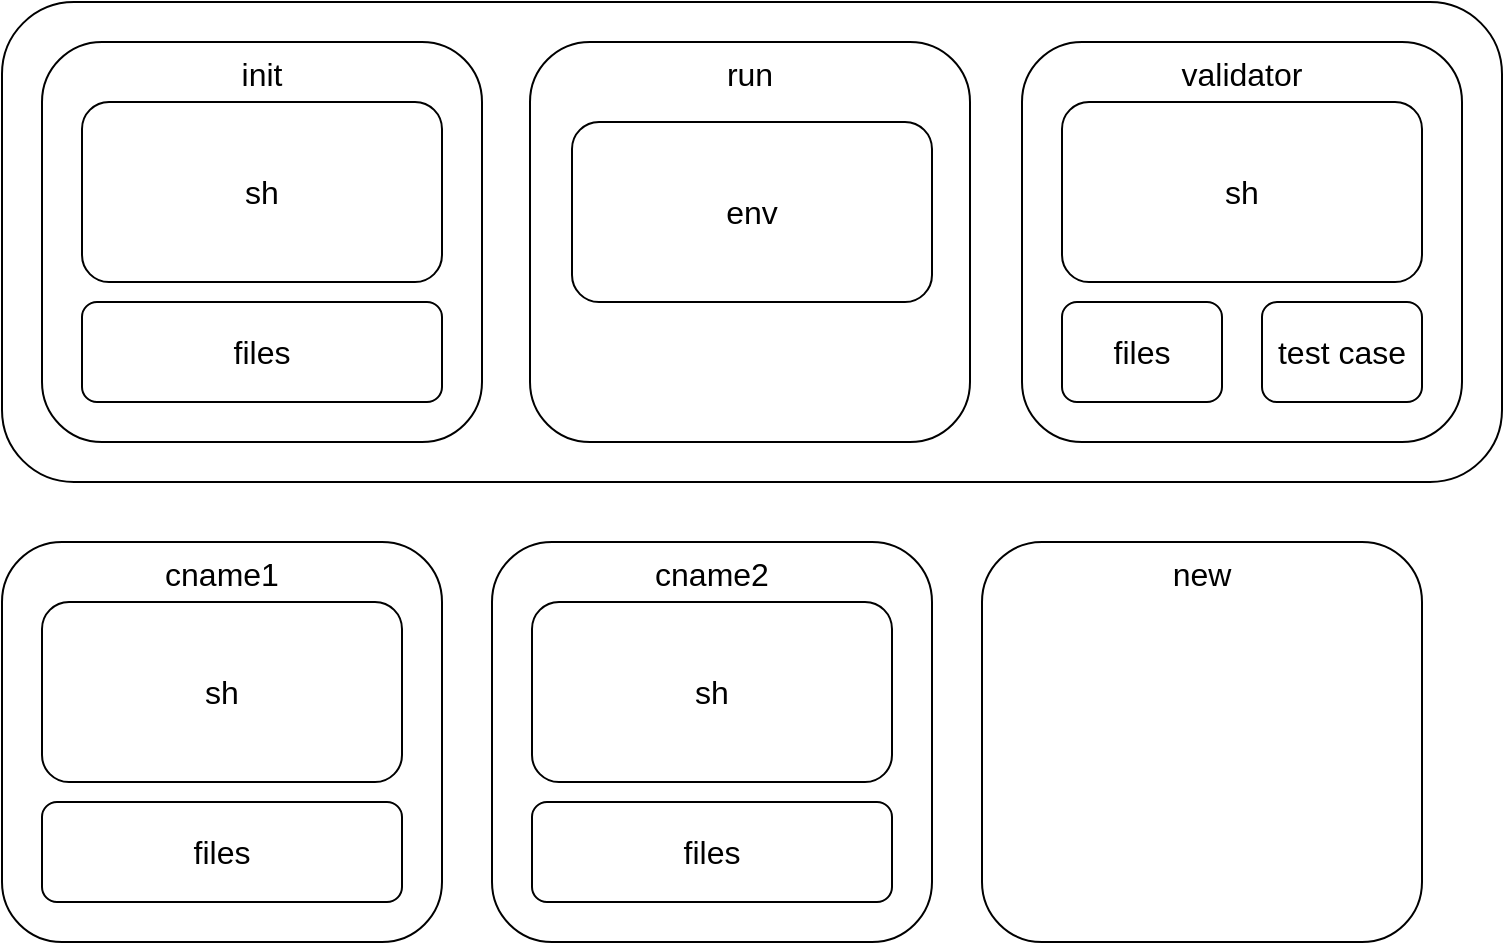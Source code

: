 <mxfile version="21.0.2" type="device"><diagram name="第 1 页" id="u9DuDPPKeSGqAane_1xv"><mxGraphModel dx="1434" dy="756" grid="1" gridSize="10" guides="1" tooltips="1" connect="1" arrows="1" fold="1" page="1" pageScale="1" pageWidth="1654" pageHeight="2336" math="0" shadow="0"><root><mxCell id="0"/><mxCell id="1" parent="0"/><mxCell id="l-kUROTxRxlwZkPiPFWG-1" value="" style="rounded=1;whiteSpace=wrap;html=1;fontSize=16;" parent="1" vertex="1"><mxGeometry x="40" y="30" width="750" height="240" as="geometry"/></mxCell><mxCell id="l-kUROTxRxlwZkPiPFWG-4" value="init" style="rounded=1;whiteSpace=wrap;html=1;fontSize=16;verticalAlign=top;" parent="1" vertex="1"><mxGeometry x="60" y="50" width="220" height="200" as="geometry"/></mxCell><mxCell id="l-kUROTxRxlwZkPiPFWG-5" value="run" style="rounded=1;whiteSpace=wrap;html=1;fontSize=16;verticalAlign=top;" parent="1" vertex="1"><mxGeometry x="304" y="50" width="220" height="200" as="geometry"/></mxCell><mxCell id="l-kUROTxRxlwZkPiPFWG-6" value="validator" style="rounded=1;whiteSpace=wrap;html=1;fontSize=16;verticalAlign=top;" parent="1" vertex="1"><mxGeometry x="550" y="50" width="220" height="200" as="geometry"/></mxCell><mxCell id="l-kUROTxRxlwZkPiPFWG-10" value="sh" style="rounded=1;whiteSpace=wrap;html=1;fontSize=16;" parent="1" vertex="1"><mxGeometry x="80" y="80" width="180" height="90" as="geometry"/></mxCell><mxCell id="l-kUROTxRxlwZkPiPFWG-11" value="files" style="rounded=1;whiteSpace=wrap;html=1;fontSize=16;" parent="1" vertex="1"><mxGeometry x="80" y="180" width="180" height="50" as="geometry"/></mxCell><mxCell id="l-kUROTxRxlwZkPiPFWG-12" value="env" style="rounded=1;whiteSpace=wrap;html=1;fontSize=16;" parent="1" vertex="1"><mxGeometry x="325" y="90" width="180" height="90" as="geometry"/></mxCell><mxCell id="l-kUROTxRxlwZkPiPFWG-13" value="sh" style="rounded=1;whiteSpace=wrap;html=1;fontSize=16;" parent="1" vertex="1"><mxGeometry x="570" y="80" width="180" height="90" as="geometry"/></mxCell><mxCell id="l-kUROTxRxlwZkPiPFWG-14" value="files" style="rounded=1;whiteSpace=wrap;html=1;fontSize=16;" parent="1" vertex="1"><mxGeometry x="570" y="180" width="80" height="50" as="geometry"/></mxCell><mxCell id="l-kUROTxRxlwZkPiPFWG-15" value="cname1" style="rounded=1;whiteSpace=wrap;html=1;fontSize=16;verticalAlign=top;" parent="1" vertex="1"><mxGeometry x="40" y="300" width="220" height="200" as="geometry"/></mxCell><mxCell id="l-kUROTxRxlwZkPiPFWG-16" value="sh" style="rounded=1;whiteSpace=wrap;html=1;fontSize=16;" parent="1" vertex="1"><mxGeometry x="60" y="330" width="180" height="90" as="geometry"/></mxCell><mxCell id="l-kUROTxRxlwZkPiPFWG-17" value="files" style="rounded=1;whiteSpace=wrap;html=1;fontSize=16;" parent="1" vertex="1"><mxGeometry x="60" y="430" width="180" height="50" as="geometry"/></mxCell><mxCell id="l-kUROTxRxlwZkPiPFWG-18" value="test case" style="rounded=1;whiteSpace=wrap;html=1;fontSize=16;" parent="1" vertex="1"><mxGeometry x="670" y="180" width="80" height="50" as="geometry"/></mxCell><mxCell id="l-kUROTxRxlwZkPiPFWG-20" value="cname2" style="rounded=1;whiteSpace=wrap;html=1;fontSize=16;verticalAlign=top;" parent="1" vertex="1"><mxGeometry x="285" y="300" width="220" height="200" as="geometry"/></mxCell><mxCell id="l-kUROTxRxlwZkPiPFWG-21" value="sh" style="rounded=1;whiteSpace=wrap;html=1;fontSize=16;" parent="1" vertex="1"><mxGeometry x="305" y="330" width="180" height="90" as="geometry"/></mxCell><mxCell id="l-kUROTxRxlwZkPiPFWG-22" value="files" style="rounded=1;whiteSpace=wrap;html=1;fontSize=16;" parent="1" vertex="1"><mxGeometry x="305" y="430" width="180" height="50" as="geometry"/></mxCell><mxCell id="GY4PivANO_NZbWT96OtC-1" value="new" style="rounded=1;whiteSpace=wrap;html=1;fontSize=16;verticalAlign=top;" parent="1" vertex="1"><mxGeometry x="530" y="300" width="220" height="200" as="geometry"/></mxCell></root></mxGraphModel></diagram></mxfile>
